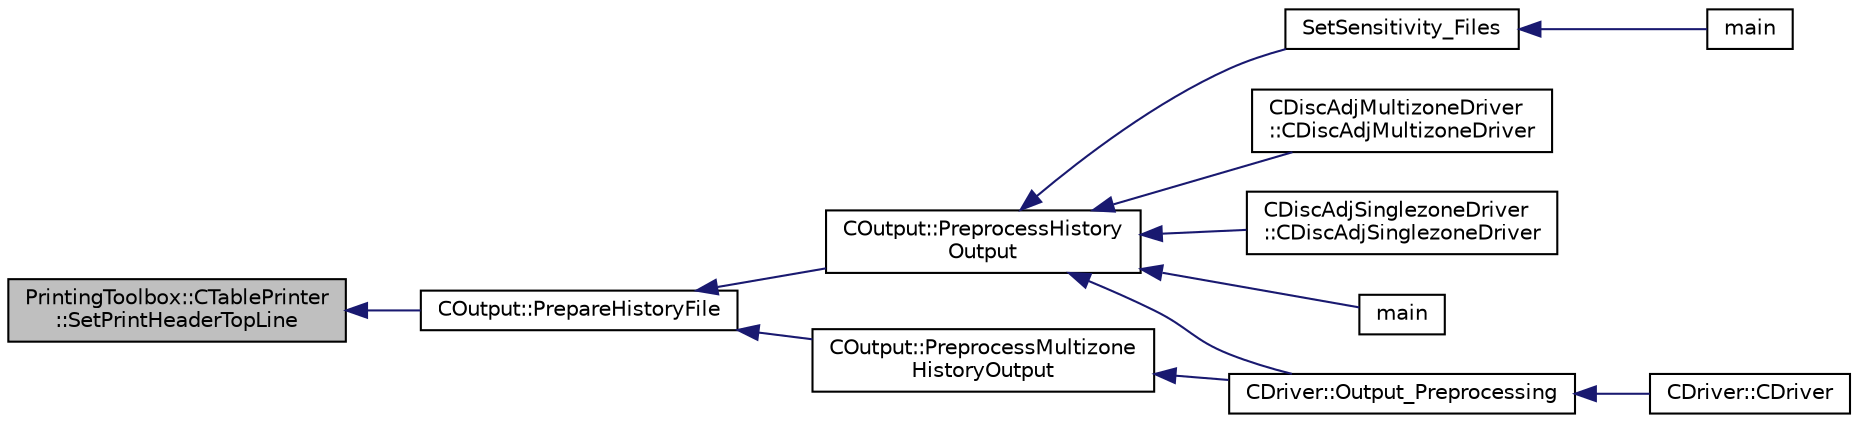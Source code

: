digraph "PrintingToolbox::CTablePrinter::SetPrintHeaderTopLine"
{
  edge [fontname="Helvetica",fontsize="10",labelfontname="Helvetica",labelfontsize="10"];
  node [fontname="Helvetica",fontsize="10",shape=record];
  rankdir="LR";
  Node318 [label="PrintingToolbox::CTablePrinter\l::SetPrintHeaderTopLine",height=0.2,width=0.4,color="black", fillcolor="grey75", style="filled", fontcolor="black"];
  Node318 -> Node319 [dir="back",color="midnightblue",fontsize="10",style="solid",fontname="Helvetica"];
  Node319 [label="COutput::PrepareHistoryFile",height=0.2,width=0.4,color="black", fillcolor="white", style="filled",URL="$class_c_output.html#a3407b42ec9ed68db746446e34d17dc3e",tooltip="Open the history file and write the header. "];
  Node319 -> Node320 [dir="back",color="midnightblue",fontsize="10",style="solid",fontname="Helvetica"];
  Node320 [label="COutput::PreprocessHistory\lOutput",height=0.2,width=0.4,color="black", fillcolor="white", style="filled",URL="$class_c_output.html#afbd232d7c9236d1415382a195f6cff4e",tooltip="Preprocess the history output by setting the history fields and opening the history file..."];
  Node320 -> Node321 [dir="back",color="midnightblue",fontsize="10",style="solid",fontname="Helvetica"];
  Node321 [label="CDiscAdjMultizoneDriver\l::CDiscAdjMultizoneDriver",height=0.2,width=0.4,color="black", fillcolor="white", style="filled",URL="$class_c_disc_adj_multizone_driver.html#a4cfdd2d2d3b7cc7a40052d13d918da2f",tooltip="Constructor of the class. "];
  Node320 -> Node322 [dir="back",color="midnightblue",fontsize="10",style="solid",fontname="Helvetica"];
  Node322 [label="CDiscAdjSinglezoneDriver\l::CDiscAdjSinglezoneDriver",height=0.2,width=0.4,color="black", fillcolor="white", style="filled",URL="$class_c_disc_adj_singlezone_driver.html#a0194e68e223aeda2e78f09cc413079ac",tooltip="Constructor of the class. "];
  Node320 -> Node323 [dir="back",color="midnightblue",fontsize="10",style="solid",fontname="Helvetica"];
  Node323 [label="CDriver::Output_Preprocessing",height=0.2,width=0.4,color="black", fillcolor="white", style="filled",URL="$class_c_driver.html#a7ca93236effb813c3af9e00688659976",tooltip="Preprocess the output container. "];
  Node323 -> Node324 [dir="back",color="midnightblue",fontsize="10",style="solid",fontname="Helvetica"];
  Node324 [label="CDriver::CDriver",height=0.2,width=0.4,color="black", fillcolor="white", style="filled",URL="$class_c_driver.html#a3fca4a013a6efa9bbb38fe78a86b5f3d",tooltip="Constructor of the class. "];
  Node320 -> Node325 [dir="back",color="midnightblue",fontsize="10",style="solid",fontname="Helvetica"];
  Node325 [label="main",height=0.2,width=0.4,color="black", fillcolor="white", style="filled",URL="$_s_u2___d_e_f_8cpp.html#a0ddf1224851353fc92bfbff6f499fa97"];
  Node320 -> Node326 [dir="back",color="midnightblue",fontsize="10",style="solid",fontname="Helvetica"];
  Node326 [label="SetSensitivity_Files",height=0.2,width=0.4,color="black", fillcolor="white", style="filled",URL="$_s_u2___d_o_t_8cpp.html#a63d4fd49ad25f4916709545fb847948c",tooltip="Write the sensitivity (including mesh sensitivity) computed with the discrete adjoint method on the s..."];
  Node326 -> Node327 [dir="back",color="midnightblue",fontsize="10",style="solid",fontname="Helvetica"];
  Node327 [label="main",height=0.2,width=0.4,color="black", fillcolor="white", style="filled",URL="$_s_u2___d_o_t_8cpp.html#a0ddf1224851353fc92bfbff6f499fa97"];
  Node319 -> Node328 [dir="back",color="midnightblue",fontsize="10",style="solid",fontname="Helvetica"];
  Node328 [label="COutput::PreprocessMultizone\lHistoryOutput",height=0.2,width=0.4,color="black", fillcolor="white", style="filled",URL="$class_c_output.html#a638e3fa3f488f610107742dda71c1b53",tooltip="Preprocess the history output by setting the history fields and opening the history file..."];
  Node328 -> Node323 [dir="back",color="midnightblue",fontsize="10",style="solid",fontname="Helvetica"];
}

